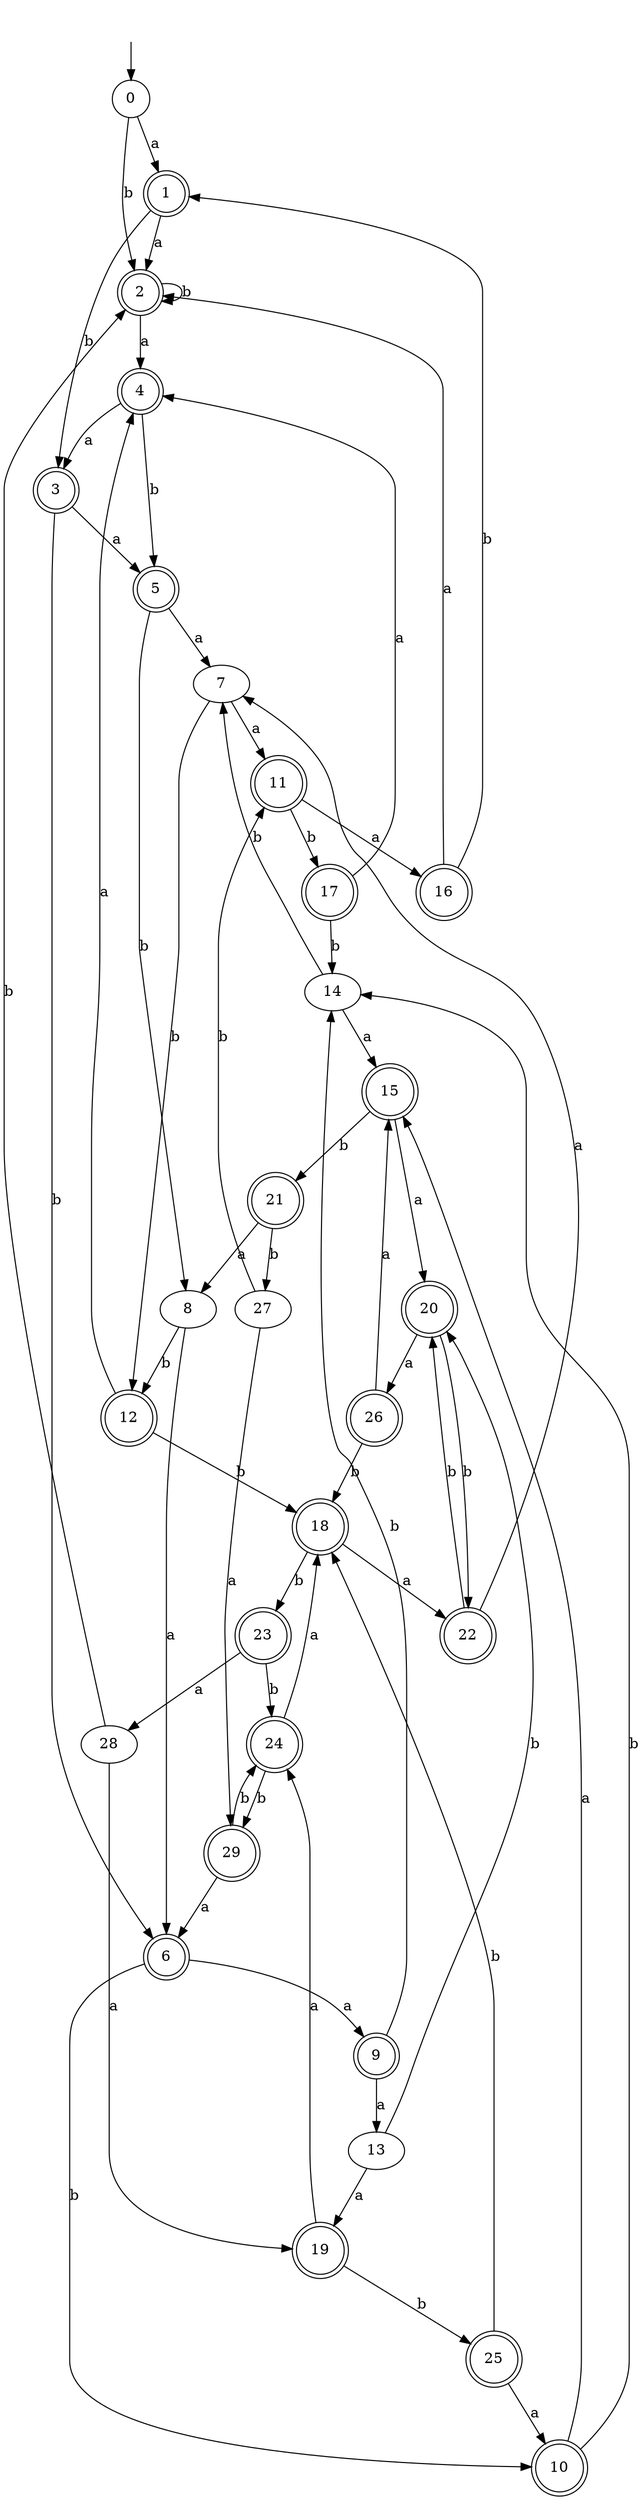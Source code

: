 digraph RandomDFA {
  __start0 [label="", shape=none];
  __start0 -> 0 [label=""];
  0 [shape=circle]
  0 -> 1 [label="a"]
  0 -> 2 [label="b"]
  1 [shape=doublecircle]
  1 -> 2 [label="a"]
  1 -> 3 [label="b"]
  2 [shape=doublecircle]
  2 -> 4 [label="a"]
  2 -> 2 [label="b"]
  3 [shape=doublecircle]
  3 -> 5 [label="a"]
  3 -> 6 [label="b"]
  4 [shape=doublecircle]
  4 -> 3 [label="a"]
  4 -> 5 [label="b"]
  5 [shape=doublecircle]
  5 -> 7 [label="a"]
  5 -> 8 [label="b"]
  6 [shape=doublecircle]
  6 -> 9 [label="a"]
  6 -> 10 [label="b"]
  7
  7 -> 11 [label="a"]
  7 -> 12 [label="b"]
  8
  8 -> 6 [label="a"]
  8 -> 12 [label="b"]
  9 [shape=doublecircle]
  9 -> 13 [label="a"]
  9 -> 14 [label="b"]
  10 [shape=doublecircle]
  10 -> 15 [label="a"]
  10 -> 14 [label="b"]
  11 [shape=doublecircle]
  11 -> 16 [label="a"]
  11 -> 17 [label="b"]
  12 [shape=doublecircle]
  12 -> 4 [label="a"]
  12 -> 18 [label="b"]
  13
  13 -> 19 [label="a"]
  13 -> 20 [label="b"]
  14
  14 -> 15 [label="a"]
  14 -> 7 [label="b"]
  15 [shape=doublecircle]
  15 -> 20 [label="a"]
  15 -> 21 [label="b"]
  16 [shape=doublecircle]
  16 -> 2 [label="a"]
  16 -> 1 [label="b"]
  17 [shape=doublecircle]
  17 -> 4 [label="a"]
  17 -> 14 [label="b"]
  18 [shape=doublecircle]
  18 -> 22 [label="a"]
  18 -> 23 [label="b"]
  19 [shape=doublecircle]
  19 -> 24 [label="a"]
  19 -> 25 [label="b"]
  20 [shape=doublecircle]
  20 -> 26 [label="a"]
  20 -> 22 [label="b"]
  21 [shape=doublecircle]
  21 -> 8 [label="a"]
  21 -> 27 [label="b"]
  22 [shape=doublecircle]
  22 -> 7 [label="a"]
  22 -> 20 [label="b"]
  23 [shape=doublecircle]
  23 -> 28 [label="a"]
  23 -> 24 [label="b"]
  24 [shape=doublecircle]
  24 -> 18 [label="a"]
  24 -> 29 [label="b"]
  25 [shape=doublecircle]
  25 -> 10 [label="a"]
  25 -> 18 [label="b"]
  26 [shape=doublecircle]
  26 -> 15 [label="a"]
  26 -> 18 [label="b"]
  27
  27 -> 29 [label="a"]
  27 -> 11 [label="b"]
  28
  28 -> 19 [label="a"]
  28 -> 2 [label="b"]
  29 [shape=doublecircle]
  29 -> 6 [label="a"]
  29 -> 24 [label="b"]
}

